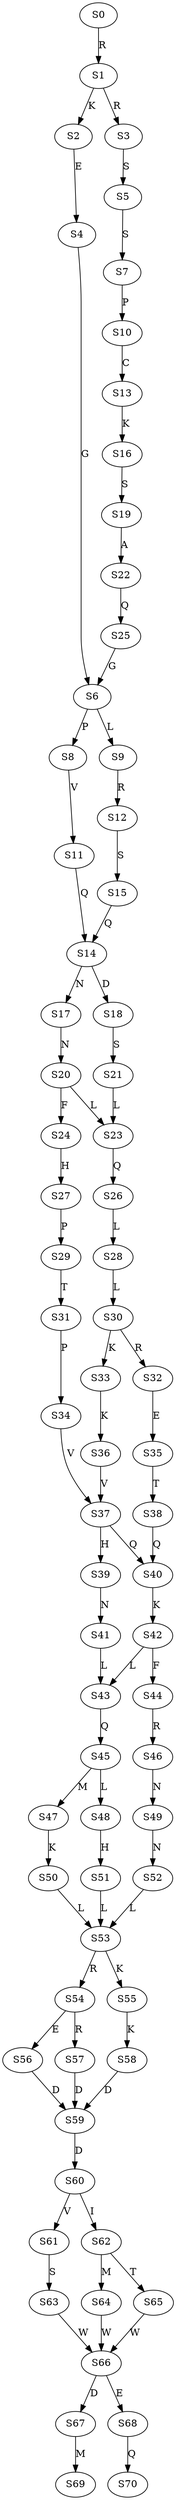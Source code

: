 strict digraph  {
	S0 -> S1 [ label = R ];
	S1 -> S2 [ label = K ];
	S1 -> S3 [ label = R ];
	S2 -> S4 [ label = E ];
	S3 -> S5 [ label = S ];
	S4 -> S6 [ label = G ];
	S5 -> S7 [ label = S ];
	S6 -> S8 [ label = P ];
	S6 -> S9 [ label = L ];
	S7 -> S10 [ label = P ];
	S8 -> S11 [ label = V ];
	S9 -> S12 [ label = R ];
	S10 -> S13 [ label = C ];
	S11 -> S14 [ label = Q ];
	S12 -> S15 [ label = S ];
	S13 -> S16 [ label = K ];
	S14 -> S17 [ label = N ];
	S14 -> S18 [ label = D ];
	S15 -> S14 [ label = Q ];
	S16 -> S19 [ label = S ];
	S17 -> S20 [ label = N ];
	S18 -> S21 [ label = S ];
	S19 -> S22 [ label = A ];
	S20 -> S23 [ label = L ];
	S20 -> S24 [ label = F ];
	S21 -> S23 [ label = L ];
	S22 -> S25 [ label = Q ];
	S23 -> S26 [ label = Q ];
	S24 -> S27 [ label = H ];
	S25 -> S6 [ label = G ];
	S26 -> S28 [ label = L ];
	S27 -> S29 [ label = P ];
	S28 -> S30 [ label = L ];
	S29 -> S31 [ label = T ];
	S30 -> S32 [ label = R ];
	S30 -> S33 [ label = K ];
	S31 -> S34 [ label = P ];
	S32 -> S35 [ label = E ];
	S33 -> S36 [ label = K ];
	S34 -> S37 [ label = V ];
	S35 -> S38 [ label = T ];
	S36 -> S37 [ label = V ];
	S37 -> S39 [ label = H ];
	S37 -> S40 [ label = Q ];
	S38 -> S40 [ label = Q ];
	S39 -> S41 [ label = N ];
	S40 -> S42 [ label = K ];
	S41 -> S43 [ label = L ];
	S42 -> S44 [ label = F ];
	S42 -> S43 [ label = L ];
	S43 -> S45 [ label = Q ];
	S44 -> S46 [ label = R ];
	S45 -> S47 [ label = M ];
	S45 -> S48 [ label = L ];
	S46 -> S49 [ label = N ];
	S47 -> S50 [ label = K ];
	S48 -> S51 [ label = H ];
	S49 -> S52 [ label = N ];
	S50 -> S53 [ label = L ];
	S51 -> S53 [ label = L ];
	S52 -> S53 [ label = L ];
	S53 -> S54 [ label = R ];
	S53 -> S55 [ label = K ];
	S54 -> S56 [ label = E ];
	S54 -> S57 [ label = R ];
	S55 -> S58 [ label = K ];
	S56 -> S59 [ label = D ];
	S57 -> S59 [ label = D ];
	S58 -> S59 [ label = D ];
	S59 -> S60 [ label = D ];
	S60 -> S61 [ label = V ];
	S60 -> S62 [ label = I ];
	S61 -> S63 [ label = S ];
	S62 -> S64 [ label = M ];
	S62 -> S65 [ label = T ];
	S63 -> S66 [ label = W ];
	S64 -> S66 [ label = W ];
	S65 -> S66 [ label = W ];
	S66 -> S67 [ label = D ];
	S66 -> S68 [ label = E ];
	S67 -> S69 [ label = M ];
	S68 -> S70 [ label = Q ];
}

